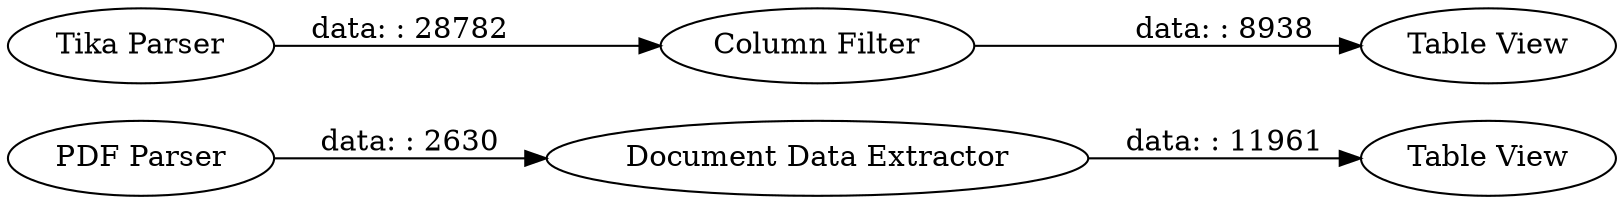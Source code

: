 digraph {
	"-9116612570224281697_28" [label="Document Data Extractor"]
	"-9116612570224281697_1312" [label="Table View"]
	"-9116612570224281697_1309" [label="Tika Parser"]
	"-9116612570224281697_1310" [label="Table View"]
	"-9116612570224281697_1311" [label="Column Filter"]
	"-9116612570224281697_26" [label="PDF Parser"]
	"-9116612570224281697_26" -> "-9116612570224281697_28" [label="data: : 2630"]
	"-9116612570224281697_28" -> "-9116612570224281697_1310" [label="data: : 11961"]
	"-9116612570224281697_1309" -> "-9116612570224281697_1311" [label="data: : 28782"]
	"-9116612570224281697_1311" -> "-9116612570224281697_1312" [label="data: : 8938"]
	rankdir=LR
}
